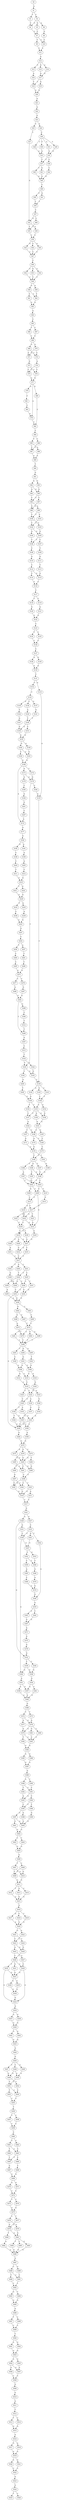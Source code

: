 strict digraph  {
	S0 -> S1 [ label = A ];
	S1 -> S2 [ label = C ];
	S1 -> S3 [ label = T ];
	S2 -> S4 [ label = C ];
	S2 -> S5 [ label = G ];
	S2 -> S6 [ label = A ];
	S3 -> S4 [ label = C ];
	S4 -> S7 [ label = C ];
	S5 -> S7 [ label = C ];
	S6 -> S8 [ label = G ];
	S7 -> S9 [ label = T ];
	S7 -> S10 [ label = C ];
	S8 -> S10 [ label = C ];
	S9 -> S11 [ label = C ];
	S10 -> S11 [ label = C ];
	S11 -> S12 [ label = A ];
	S12 -> S13 [ label = C ];
	S12 -> S14 [ label = A ];
	S12 -> S15 [ label = G ];
	S13 -> S16 [ label = A ];
	S14 -> S17 [ label = G ];
	S15 -> S17 [ label = G ];
	S16 -> S18 [ label = T ];
	S17 -> S18 [ label = T ];
	S17 -> S19 [ label = G ];
	S18 -> S20 [ label = G ];
	S19 -> S20 [ label = G ];
	S20 -> S21 [ label = A ];
	S21 -> S22 [ label = A ];
	S22 -> S23 [ label = G ];
	S23 -> S24 [ label = A ];
	S23 -> S25 [ label = C ];
	S24 -> S26 [ label = C ];
	S25 -> S27 [ label = T ];
	S26 -> S28 [ label = C ];
	S26 -> S29 [ label = G ];
	S26 -> S30 [ label = T ];
	S26 -> S31 [ label = A ];
	S27 -> S32 [ label = G ];
	S28 -> S33 [ label = A ];
	S29 -> S34 [ label = G ];
	S30 -> S33 [ label = A ];
	S31 -> S34 [ label = G ];
	S32 -> S35 [ label = T ];
	S32 -> S36 [ label = G ];
	S33 -> S37 [ label = T ];
	S34 -> S37 [ label = T ];
	S34 -> S38 [ label = C ];
	S35 -> S39 [ label = C ];
	S36 -> S39 [ label = C ];
	S37 -> S40 [ label = T ];
	S37 -> S41 [ label = G ];
	S38 -> S42 [ label = C ];
	S39 -> S43 [ label = G ];
	S39 -> S44 [ label = C ];
	S39 -> S45 [ label = A ];
	S40 -> S46 [ label = G ];
	S41 -> S46 [ label = G ];
	S42 -> S46 [ label = G ];
	S43 -> S47 [ label = C ];
	S44 -> S47 [ label = C ];
	S45 -> S47 [ label = C ];
	S46 -> S48 [ label = T ];
	S47 -> S49 [ label = C ];
	S48 -> S50 [ label = C ];
	S48 -> S51 [ label = G ];
	S49 -> S52 [ label = C ];
	S49 -> S53 [ label = G ];
	S49 -> S54 [ label = A ];
	S50 -> S55 [ label = T ];
	S51 -> S55 [ label = T ];
	S52 -> S56 [ label = T ];
	S53 -> S56 [ label = T ];
	S54 -> S56 [ label = T ];
	S55 -> S57 [ label = C ];
	S56 -> S58 [ label = G ];
	S56 -> S59 [ label = A ];
	S57 -> S32 [ label = G ];
	S57 -> S60 [ label = C ];
	S58 -> S61 [ label = C ];
	S58 -> S62 [ label = T ];
	S59 -> S62 [ label = T ];
	S60 -> S35 [ label = T ];
	S61 -> S63 [ label = G ];
	S62 -> S63 [ label = G ];
	S63 -> S64 [ label = A ];
	S64 -> S65 [ label = C ];
	S65 -> S66 [ label = T ];
	S65 -> S67 [ label = C ];
	S66 -> S68 [ label = C ];
	S67 -> S68 [ label = C ];
	S68 -> S69 [ label = G ];
	S68 -> S70 [ label = A ];
	S69 -> S71 [ label = A ];
	S69 -> S72 [ label = C ];
	S70 -> S72 [ label = C ];
	S70 -> S71 [ label = A ];
	S71 -> S73 [ label = G ];
	S72 -> S74 [ label = A ];
	S73 -> S75 [ label = C ];
	S73 -> S76 [ label = T ];
	S74 -> S75 [ label = C ];
	S74 -> S76 [ label = T ];
	S75 -> S77 [ label = G ];
	S76 -> S77 [ label = G ];
	S77 -> S78 [ label = A ];
	S77 -> S79 [ label = A ];
	S77 -> S80 [ label = G ];
	S78 -> S81 [ label = C ];
	S79 -> S82 [ label = C ];
	S80 -> S82 [ label = C ];
	S81 -> S83 [ label = C ];
	S82 -> S84 [ label = C ];
	S83 -> S79 [ label = A ];
	S84 -> S85 [ label = T ];
	S84 -> S86 [ label = C ];
	S85 -> S87 [ label = C ];
	S85 -> S88 [ label = A ];
	S86 -> S87 [ label = C ];
	S87 -> S89 [ label = A ];
	S88 -> S89 [ label = A ];
	S89 -> S90 [ label = T ];
	S90 -> S91 [ label = G ];
	S91 -> S92 [ label = A ];
	S91 -> S93 [ label = G ];
	S92 -> S94 [ label = A ];
	S92 -> S95 [ label = G ];
	S93 -> S95 [ label = G ];
	S94 -> S96 [ label = C ];
	S95 -> S96 [ label = C ];
	S95 -> S97 [ label = T ];
	S96 -> S98 [ label = G ];
	S96 -> S99 [ label = A ];
	S97 -> S98 [ label = G ];
	S98 -> S100 [ label = T ];
	S99 -> S100 [ label = T ];
	S99 -> S101 [ label = C ];
	S100 -> S102 [ label = C ];
	S100 -> S103 [ label = G ];
	S101 -> S102 [ label = C ];
	S102 -> S104 [ label = A ];
	S102 -> S105 [ label = G ];
	S103 -> S105 [ label = G ];
	S104 -> S106 [ label = T ];
	S105 -> S106 [ label = T ];
	S105 -> S107 [ label = C ];
	S106 -> S108 [ label = C ];
	S107 -> S109 [ label = T ];
	S108 -> S110 [ label = A ];
	S109 -> S111 [ label = G ];
	S110 -> S112 [ label = C ];
	S111 -> S113 [ label = T ];
	S112 -> S114 [ label = C ];
	S112 -> S115 [ label = G ];
	S113 -> S115 [ label = G ];
	S114 -> S116 [ label = C ];
	S115 -> S116 [ label = C ];
	S116 -> S117 [ label = C ];
	S117 -> S118 [ label = T ];
	S117 -> S119 [ label = C ];
	S118 -> S120 [ label = G ];
	S119 -> S121 [ label = A ];
	S120 -> S122 [ label = G ];
	S121 -> S122 [ label = G ];
	S122 -> S123 [ label = C ];
	S123 -> S124 [ label = T ];
	S123 -> S125 [ label = C ];
	S124 -> S126 [ label = C ];
	S125 -> S126 [ label = C ];
	S126 -> S127 [ label = C ];
	S127 -> S128 [ label = A ];
	S127 -> S129 [ label = G ];
	S128 -> S130 [ label = G ];
	S129 -> S130 [ label = G ];
	S130 -> S131 [ label = C ];
	S131 -> S132 [ label = C ];
	S131 -> S133 [ label = G ];
	S132 -> S134 [ label = C ];
	S133 -> S135 [ label = A ];
	S134 -> S136 [ label = C ];
	S134 -> S137 [ label = G ];
	S134 -> S138 [ label = A ];
	S135 -> S139 [ label = C ];
	S136 -> S140 [ label = A ];
	S137 -> S141 [ label = G ];
	S138 -> S142 [ label = T ];
	S139 -> S143 [ label = C ];
	S139 -> S144 [ label = A ];
	S139 -> S145 [ label = G ];
	S140 -> S146 [ label = T ];
	S141 -> S146 [ label = T ];
	S142 -> S147 [ label = G ];
	S143 -> S148 [ label = C ];
	S144 -> S149 [ label = G ];
	S145 -> S148 [ label = C ];
	S146 -> S150 [ label = G ];
	S146 -> S151 [ label = C ];
	S147 -> S150 [ label = G ];
	S148 -> S152 [ label = G ];
	S148 -> S153 [ label = C ];
	S149 -> S153 [ label = C ];
	S149 -> S154 [ label = T ];
	S150 -> S155 [ label = A ];
	S151 -> S155 [ label = A ];
	S152 -> S156 [ label = G ];
	S153 -> S157 [ label = C ];
	S153 -> S158 [ label = A ];
	S153 -> S156 [ label = G ];
	S154 -> S157 [ label = C ];
	S155 -> S159 [ label = A ];
	S155 -> S160 [ label = G ];
	S156 -> S161 [ label = G ];
	S157 -> S162 [ label = A ];
	S158 -> S161 [ label = G ];
	S159 -> S163 [ label = G ];
	S160 -> S163 [ label = G ];
	S160 -> S164 [ label = C ];
	S161 -> S165 [ label = G ];
	S161 -> S166 [ label = C ];
	S162 -> S166 [ label = C ];
	S162 -> S167 [ label = T ];
	S163 -> S168 [ label = G ];
	S164 -> S168 [ label = G ];
	S165 -> S169 [ label = C ];
	S166 -> S170 [ label = A ];
	S166 -> S169 [ label = C ];
	S167 -> S171 [ label = G ];
	S168 -> S172 [ label = A ];
	S168 -> S173 [ label = A ];
	S168 -> S174 [ label = T ];
	S169 -> S175 [ label = C ];
	S170 -> S176 [ label = G ];
	S171 -> S176 [ label = G ];
	S172 -> S177 [ label = G ];
	S173 -> S178 [ label = G ];
	S173 -> S179 [ label = A ];
	S174 -> S178 [ label = G ];
	S175 -> S180 [ label = C ];
	S176 -> S180 [ label = C ];
	S176 -> S181 [ label = T ];
	S177 -> S182 [ label = G ];
	S178 -> S183 [ label = T ];
	S178 -> S184 [ label = C ];
	S179 -> S185 [ label = C ];
	S180 -> S186 [ label = A ];
	S180 -> S187 [ label = T ];
	S180 -> S188 [ label = C ];
	S181 -> S189 [ label = G ];
	S182 -> S190 [ label = G ];
	S182 -> S191 [ label = A ];
	S183 -> S192 [ label = C ];
	S183 -> S193 [ label = G ];
	S184 -> S135 [ label = A ];
	S185 -> S194 [ label = A ];
	S186 -> S195 [ label = C ];
	S186 -> S196 [ label = G ];
	S187 -> S196 [ label = G ];
	S188 -> S197 [ label = A ];
	S189 -> S196 [ label = G ];
	S190 -> S198 [ label = C ];
	S191 -> S199 [ label = A ];
	S192 -> S200 [ label = A ];
	S193 -> S139 [ label = C ];
	S194 -> S201 [ label = G ];
	S195 -> S202 [ label = T ];
	S196 -> S203 [ label = C ];
	S196 -> S202 [ label = T ];
	S197 -> S203 [ label = C ];
	S197 -> S202 [ label = T ];
	S198 -> S204 [ label = C ];
	S199 -> S205 [ label = A ];
	S200 -> S206 [ label = T ];
	S201 -> S207 [ label = C ];
	S202 -> S208 [ label = G ];
	S202 -> S209 [ label = C ];
	S203 -> S209 [ label = C ];
	S203 -> S210 [ label = T ];
	S204 -> S211 [ label = T ];
	S205 -> S212 [ label = C ];
	S206 -> S149 [ label = G ];
	S207 -> S172 [ label = A ];
	S208 -> S213 [ label = C ];
	S209 -> S213 [ label = C ];
	S209 -> S214 [ label = G ];
	S210 -> S215 [ label = G ];
	S211 -> S216 [ label = G ];
	S212 -> S216 [ label = G ];
	S213 -> S217 [ label = C ];
	S213 -> S218 [ label = G ];
	S214 -> S219 [ label = C ];
	S214 -> S220 [ label = G ];
	S215 -> S217 [ label = C ];
	S216 -> S221 [ label = T ];
	S216 -> S222 [ label = G ];
	S217 -> S223 [ label = T ];
	S217 -> S224 [ label = G ];
	S217 -> S225 [ label = A ];
	S218 -> S224 [ label = G ];
	S219 -> S226 [ label = C ];
	S219 -> S227 [ label = G ];
	S219 -> S228 [ label = A ];
	S220 -> S227 [ label = G ];
	S221 -> S229 [ label = G ];
	S222 -> S229 [ label = G ];
	S223 -> S214 [ label = G ];
	S224 -> S230 [ label = C ];
	S224 -> S214 [ label = G ];
	S225 -> S230 [ label = C ];
	S226 -> S231 [ label = A ];
	S227 -> S232 [ label = G ];
	S227 -> S233 [ label = T ];
	S228 -> S232 [ label = G ];
	S229 -> S234 [ label = T ];
	S229 -> S235 [ label = G ];
	S230 -> S219 [ label = C ];
	S230 -> S236 [ label = T ];
	S231 -> S237 [ label = C ];
	S232 -> S237 [ label = C ];
	S233 -> S237 [ label = C ];
	S234 -> S238 [ label = C ];
	S235 -> S239 [ label = A ];
	S236 -> S227 [ label = G ];
	S237 -> S240 [ label = A ];
	S237 -> S241 [ label = C ];
	S237 -> S242 [ label = T ];
	S238 -> S243 [ label = G ];
	S239 -> S243 [ label = G ];
	S240 -> S244 [ label = T ];
	S241 -> S244 [ label = T ];
	S241 -> S245 [ label = C ];
	S242 -> S246 [ label = G ];
	S243 -> S247 [ label = G ];
	S244 -> S248 [ label = C ];
	S244 -> S249 [ label = G ];
	S244 -> S250 [ label = A ];
	S245 -> S251 [ label = T ];
	S245 -> S248 [ label = C ];
	S246 -> S249 [ label = G ];
	S247 -> S252 [ label = C ];
	S248 -> S253 [ label = C ];
	S248 -> S254 [ label = G ];
	S249 -> S253 [ label = C ];
	S250 -> S255 [ label = A ];
	S251 -> S254 [ label = G ];
	S252 -> S256 [ label = T ];
	S252 -> S257 [ label = A ];
	S253 -> S258 [ label = G ];
	S253 -> S259 [ label = G ];
	S254 -> S258 [ label = G ];
	S255 -> S258 [ label = G ];
	S256 -> S260 [ label = C ];
	S257 -> S261 [ label = T ];
	S258 -> S262 [ label = G ];
	S258 -> S263 [ label = C ];
	S259 -> S264 [ label = G ];
	S260 -> S265 [ label = C ];
	S261 -> S266 [ label = T ];
	S262 -> S267 [ label = G ];
	S262 -> S268 [ label = A ];
	S263 -> S269 [ label = C ];
	S264 -> S270 [ label = G ];
	S265 -> S271 [ label = A ];
	S266 -> S271 [ label = A ];
	S267 -> S272 [ label = C ];
	S268 -> S273 [ label = A ];
	S269 -> S272 [ label = C ];
	S270 -> S274 [ label = C ];
	S270 -> S275 [ label = A ];
	S270 -> S276 [ label = G ];
	S271 -> S277 [ label = C ];
	S271 -> S278 [ label = T ];
	S272 -> S279 [ label = C ];
	S272 -> S280 [ label = A ];
	S272 -> S281 [ label = T ];
	S272 -> S282 [ label = G ];
	S273 -> S279 [ label = C ];
	S274 -> S283 [ label = G ];
	S274 -> S284 [ label = T ];
	S275 -> S283 [ label = G ];
	S276 -> S285 [ label = C ];
	S276 -> S283 [ label = G ];
	S277 -> S286 [ label = A ];
	S278 -> S287 [ label = G ];
	S279 -> S288 [ label = T ];
	S280 -> S288 [ label = T ];
	S281 -> S288 [ label = T ];
	S282 -> S288 [ label = T ];
	S283 -> S289 [ label = G ];
	S283 -> S290 [ label = T ];
	S283 -> S291 [ label = C ];
	S284 -> S289 [ label = G ];
	S285 -> S291 [ label = C ];
	S286 -> S292 [ label = G ];
	S287 -> S292 [ label = G ];
	S288 -> S293 [ label = T ];
	S288 -> S294 [ label = G ];
	S288 -> S295 [ label = A ];
	S289 -> S296 [ label = C ];
	S290 -> S297 [ label = G ];
	S291 -> S296 [ label = C ];
	S292 -> S298 [ label = G ];
	S292 -> S299 [ label = T ];
	S293 -> S300 [ label = C ];
	S294 -> S301 [ label = G ];
	S295 -> S302 [ label = T ];
	S296 -> S303 [ label = T ];
	S296 -> S304 [ label = C ];
	S296 -> S305 [ label = G ];
	S297 -> S304 [ label = C ];
	S297 -> S305 [ label = G ];
	S298 -> S306 [ label = C ];
	S299 -> S307 [ label = G ];
	S300 -> S308 [ label = A ];
	S301 -> S308 [ label = A ];
	S301 -> S309 [ label = G ];
	S302 -> S309 [ label = G ];
	S303 -> S310 [ label = G ];
	S303 -> S311 [ label = A ];
	S304 -> S310 [ label = G ];
	S305 -> S310 [ label = G ];
	S306 -> S312 [ label = T ];
	S307 -> S313 [ label = C ];
	S308 -> S314 [ label = G ];
	S308 -> S315 [ label = C ];
	S309 -> S316 [ label = A ];
	S309 -> S315 [ label = C ];
	S310 -> S317 [ label = T ];
	S311 -> S317 [ label = T ];
	S312 -> S299 [ label = T ];
	S313 -> S318 [ label = T ];
	S314 -> S319 [ label = C ];
	S315 -> S319 [ label = C ];
	S316 -> S320 [ label = G ];
	S317 -> S321 [ label = G ];
	S318 -> S183 [ label = T ];
	S318 -> S322 [ label = A ];
	S319 -> S323 [ label = A ];
	S319 -> S324 [ label = C ];
	S319 -> S325 [ label = T ];
	S320 -> S324 [ label = C ];
	S321 -> S326 [ label = A ];
	S321 -> S327 [ label = G ];
	S322 -> S193 [ label = G ];
	S323 -> S328 [ label = G ];
	S324 -> S329 [ label = C ];
	S324 -> S330 [ label = A ];
	S325 -> S329 [ label = C ];
	S326 -> S331 [ label = G ];
	S326 -> S332 [ label = G ];
	S327 -> S333 [ label = C ];
	S328 -> S334 [ label = C ];
	S329 -> S335 [ label = A ];
	S329 -> S336 [ label = T ];
	S330 -> S337 [ label = G ];
	S331 -> S338 [ label = C ];
	S332 -> S339 [ label = T ];
	S332 -> S340 [ label = C ];
	S333 -> S341 [ label = G ];
	S333 -> S338 [ label = C ];
	S333 -> S342 [ label = T ];
	S334 -> S343 [ label = A ];
	S335 -> S343 [ label = A ];
	S336 -> S344 [ label = T ];
	S336 -> S345 [ label = G ];
	S337 -> S345 [ label = G ];
	S338 -> S346 [ label = G ];
	S338 -> S347 [ label = G ];
	S339 -> S346 [ label = G ];
	S339 -> S348 [ label = G ];
	S340 -> S348 [ label = G ];
	S341 -> S347 [ label = G ];
	S342 -> S349 [ label = G ];
	S343 -> S350 [ label = C ];
	S343 -> S259 [ label = G ];
	S344 -> S259 [ label = G ];
	S345 -> S350 [ label = C ];
	S345 -> S259 [ label = G ];
	S346 -> S351 [ label = A ];
	S347 -> S352 [ label = C ];
	S347 -> S353 [ label = G ];
	S348 -> S354 [ label = G ];
	S349 -> S355 [ label = G ];
	S350 -> S356 [ label = A ];
	S351 -> S357 [ label = G ];
	S351 -> S358 [ label = A ];
	S352 -> S359 [ label = C ];
	S352 -> S360 [ label = T ];
	S353 -> S360 [ label = T ];
	S354 -> S361 [ label = C ];
	S354 -> S357 [ label = G ];
	S355 -> S362 [ label = T ];
	S355 -> S363 [ label = C ];
	S356 -> S270 [ label = G ];
	S357 -> S364 [ label = A ];
	S358 -> S364 [ label = A ];
	S359 -> S365 [ label = A ];
	S360 -> S366 [ label = G ];
	S361 -> S364 [ label = A ];
	S362 -> S367 [ label = G ];
	S363 -> S367 [ label = G ];
	S364 -> S368 [ label = G ];
	S365 -> S369 [ label = C ];
	S366 -> S370 [ label = A ];
	S367 -> S371 [ label = A ];
	S368 -> S372 [ label = C ];
	S368 -> S373 [ label = T ];
	S369 -> S374 [ label = G ];
	S370 -> S374 [ label = G ];
	S371 -> S375 [ label = G ];
	S372 -> S376 [ label = G ];
	S372 -> S377 [ label = A ];
	S373 -> S376 [ label = G ];
	S374 -> S349 [ label = G ];
	S375 -> S378 [ label = G ];
	S376 -> S379 [ label = A ];
	S376 -> S380 [ label = C ];
	S376 -> S381 [ label = G ];
	S377 -> S379 [ label = A ];
	S378 -> S332 [ label = G ];
	S379 -> S382 [ label = T ];
	S379 -> S383 [ label = C ];
	S380 -> S383 [ label = C ];
	S381 -> S383 [ label = C ];
	S382 -> S384 [ label = G ];
	S383 -> S384 [ label = G ];
	S384 -> S385 [ label = A ];
	S384 -> S386 [ label = G ];
	S385 -> S387 [ label = G ];
	S386 -> S387 [ label = G ];
	S387 -> S388 [ label = G ];
	S388 -> S389 [ label = A ];
	S388 -> S390 [ label = C ];
	S389 -> S391 [ label = C ];
	S389 -> S392 [ label = T ];
	S390 -> S391 [ label = C ];
	S391 -> S393 [ label = A ];
	S391 -> S394 [ label = C ];
	S392 -> S393 [ label = A ];
	S393 -> S395 [ label = C ];
	S394 -> S395 [ label = C ];
	S394 -> S396 [ label = T ];
	S395 -> S397 [ label = C ];
	S395 -> S398 [ label = A ];
	S396 -> S399 [ label = G ];
	S397 -> S400 [ label = A ];
	S397 -> S401 [ label = G ];
	S398 -> S400 [ label = A ];
	S399 -> S400 [ label = A ];
	S400 -> S402 [ label = G ];
	S401 -> S402 [ label = G ];
	S402 -> S403 [ label = C ];
	S402 -> S404 [ label = T ];
	S403 -> S405 [ label = G ];
	S404 -> S405 [ label = G ];
	S405 -> S406 [ label = A ];
	S406 -> S407 [ label = T ];
	S406 -> S408 [ label = C ];
	S407 -> S409 [ label = T ];
	S407 -> S410 [ label = G ];
	S408 -> S410 [ label = G ];
	S408 -> S409 [ label = T ];
	S409 -> S411 [ label = G ];
	S410 -> S411 [ label = G ];
	S411 -> S412 [ label = T ];
	S411 -> S413 [ label = G ];
	S411 -> S414 [ label = C ];
	S412 -> S415 [ label = G ];
	S413 -> S415 [ label = G ];
	S414 -> S415 [ label = G ];
	S415 -> S416 [ label = A ];
	S416 -> S417 [ label = G ];
	S416 -> S418 [ label = C ];
	S416 -> S419 [ label = T ];
	S417 -> S420 [ label = A ];
	S418 -> S420 [ label = A ];
	S419 -> S420 [ label = A ];
	S420 -> S421 [ label = G ];
	S420 -> S422 [ label = A ];
	S421 -> S423 [ label = C ];
	S421 -> S424 [ label = T ];
	S422 -> S423 [ label = C ];
	S423 -> S425 [ label = A ];
	S423 -> S426 [ label = G ];
	S424 -> S426 [ label = G ];
	S425 -> S427 [ label = A ];
	S425 -> S428 [ label = C ];
	S426 -> S428 [ label = C ];
	S427 -> S429 [ label = C ];
	S428 -> S430 [ label = T ];
	S428 -> S431 [ label = G ];
	S428 -> S429 [ label = C ];
	S429 -> S432 [ label = G ];
	S429 -> S433 [ label = G ];
	S430 -> S433 [ label = G ];
	S430 -> S432 [ label = G ];
	S431 -> S433 [ label = G ];
	S432 -> S434 [ label = A ];
	S433 -> S435 [ label = A ];
	S433 -> S436 [ label = G ];
	S434 -> S437 [ label = A ];
	S434 -> S438 [ label = G ];
	S435 -> S439 [ label = G ];
	S436 -> S439 [ label = G ];
	S437 -> S440 [ label = G ];
	S438 -> S440 [ label = G ];
	S439 -> S432 [ label = G ];
	S440 -> S441 [ label = G ];
	S440 -> S442 [ label = A ];
	S441 -> S443 [ label = G ];
	S442 -> S443 [ label = G ];
	S443 -> S444 [ label = G ];
	S444 -> S445 [ label = G ];
	S445 -> S446 [ label = C ];
	S445 -> S447 [ label = T ];
	S445 -> S448 [ label = G ];
	S446 -> S449 [ label = G ];
	S446 -> S450 [ label = A ];
	S447 -> S449 [ label = G ];
	S448 -> S450 [ label = A ];
	S449 -> S451 [ label = T ];
	S449 -> S452 [ label = C ];
	S450 -> S451 [ label = T ];
	S451 -> S453 [ label = T ];
	S451 -> S454 [ label = C ];
	S452 -> S454 [ label = C ];
	S453 -> S455 [ label = T ];
	S454 -> S455 [ label = T ];
	S455 -> S456 [ label = T ];
	S456 -> S457 [ label = T ];
	S456 -> S458 [ label = C ];
	S457 -> S459 [ label = C ];
	S458 -> S459 [ label = C ];
	S459 -> S460 [ label = C ];
	S460 -> S461 [ label = T ];
	S460 -> S462 [ label = C ];
	S461 -> S463 [ label = C ];
	S461 -> S464 [ label = T ];
	S462 -> S463 [ label = C ];
	S463 -> S465 [ label = T ];
	S463 -> S466 [ label = C ];
	S464 -> S465 [ label = T ];
	S465 -> S467 [ label = G ];
	S466 -> S468 [ label = T ];
	S467 -> S469 [ label = G ];
	S468 -> S469 [ label = G ];
	S469 -> S470 [ label = A ];
	S469 -> S471 [ label = G ];
	S470 -> S472 [ label = C ];
	S471 -> S472 [ label = C ];
	S472 -> S473 [ label = T ];
	S472 -> S474 [ label = C ];
	S473 -> S475 [ label = G ];
	S474 -> S475 [ label = G ];
	S475 -> S476 [ label = C ];
	S475 -> S477 [ label = T ];
	S476 -> S478 [ label = G ];
	S476 -> S479 [ label = A ];
	S477 -> S478 [ label = G ];
	S478 -> S480 [ label = T ];
	S478 -> S481 [ label = G ];
	S479 -> S481 [ label = G ];
	S480 -> S482 [ label = A ];
	S481 -> S483 [ label = G ];
	S481 -> S484 [ label = T ];
	S481 -> S485 [ label = C ];
	S482 -> S486 [ label = G ];
	S483 -> S486 [ label = G ];
	S484 -> S486 [ label = G ];
	S485 -> S486 [ label = G ];
	S486 -> S487 [ label = A ];
	S487 -> S488 [ label = C ];
	S487 -> S489 [ label = G ];
	S488 -> S490 [ label = T ];
	S488 -> S491 [ label = C ];
	S489 -> S491 [ label = C ];
	S490 -> S492 [ label = T ];
	S491 -> S492 [ label = T ];
	S492 -> S493 [ label = G ];
	S492 -> S494 [ label = T ];
	S493 -> S495 [ label = G ];
	S494 -> S495 [ label = G ];
	S495 -> S496 [ label = A ];
	S496 -> S497 [ label = T ];
	S496 -> S498 [ label = C ];
	S497 -> S499 [ label = C ];
	S498 -> S499 [ label = C ];
	S499 -> S500 [ label = T ];
	S500 -> S501 [ label = A ];
	S500 -> S502 [ label = G ];
	S501 -> S503 [ label = G ];
	S502 -> S503 [ label = G ];
	S503 -> S504 [ label = A ];
	S503 -> S505 [ label = G ];
	S504 -> S506 [ label = A ];
	S504 -> S507 [ label = G ];
	S505 -> S507 [ label = G ];
	S506 -> S508 [ label = C ];
	S507 -> S508 [ label = C ];
	S508 -> S509 [ label = A ];
	S509 -> S510 [ label = G ];
	S510 -> S511 [ label = A ];
	S511 -> S512 [ label = T ];
	S512 -> S513 [ label = T ];
	S512 -> S514 [ label = C ];
	S513 -> S515 [ label = G ];
	S514 -> S515 [ label = G ];
	S515 -> S516 [ label = A ];
	S516 -> S517 [ label = G ];
	S516 -> S518 [ label = A ];
	S517 -> S519 [ label = A ];
	S518 -> S519 [ label = A ];
	S519 -> S520 [ label = A ];
	S519 -> S521 [ label = G ];
	S520 -> S522 [ label = C ];
	S521 -> S522 [ label = C ];
	S522 -> S523 [ label = A ];
	S523 -> S524 [ label = A ];
	S524 -> S525 [ label = T ];
	S524 -> S526 [ label = C ];
}
